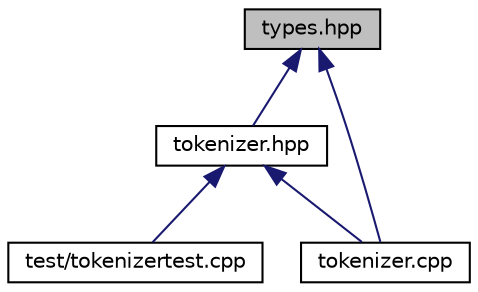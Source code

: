 digraph "types.hpp"
{
  edge [fontname="Helvetica",fontsize="10",labelfontname="Helvetica",labelfontsize="10"];
  node [fontname="Helvetica",fontsize="10",shape=record];
  Node1 [label="types.hpp",height=0.2,width=0.4,color="black", fillcolor="grey75", style="filled", fontcolor="black"];
  Node1 -> Node2 [dir="back",color="midnightblue",fontsize="10",style="solid"];
  Node2 [label="tokenizer.hpp",height=0.2,width=0.4,color="black", fillcolor="white", style="filled",URL="$tokenizer_8hpp.html"];
  Node2 -> Node3 [dir="back",color="midnightblue",fontsize="10",style="solid"];
  Node3 [label="test/tokenizertest.cpp",height=0.2,width=0.4,color="black", fillcolor="white", style="filled",URL="$tokenizertest_8cpp.html"];
  Node2 -> Node4 [dir="back",color="midnightblue",fontsize="10",style="solid"];
  Node4 [label="tokenizer.cpp",height=0.2,width=0.4,color="black", fillcolor="white", style="filled",URL="$tokenizer_8cpp.html"];
  Node1 -> Node4 [dir="back",color="midnightblue",fontsize="10",style="solid"];
}
